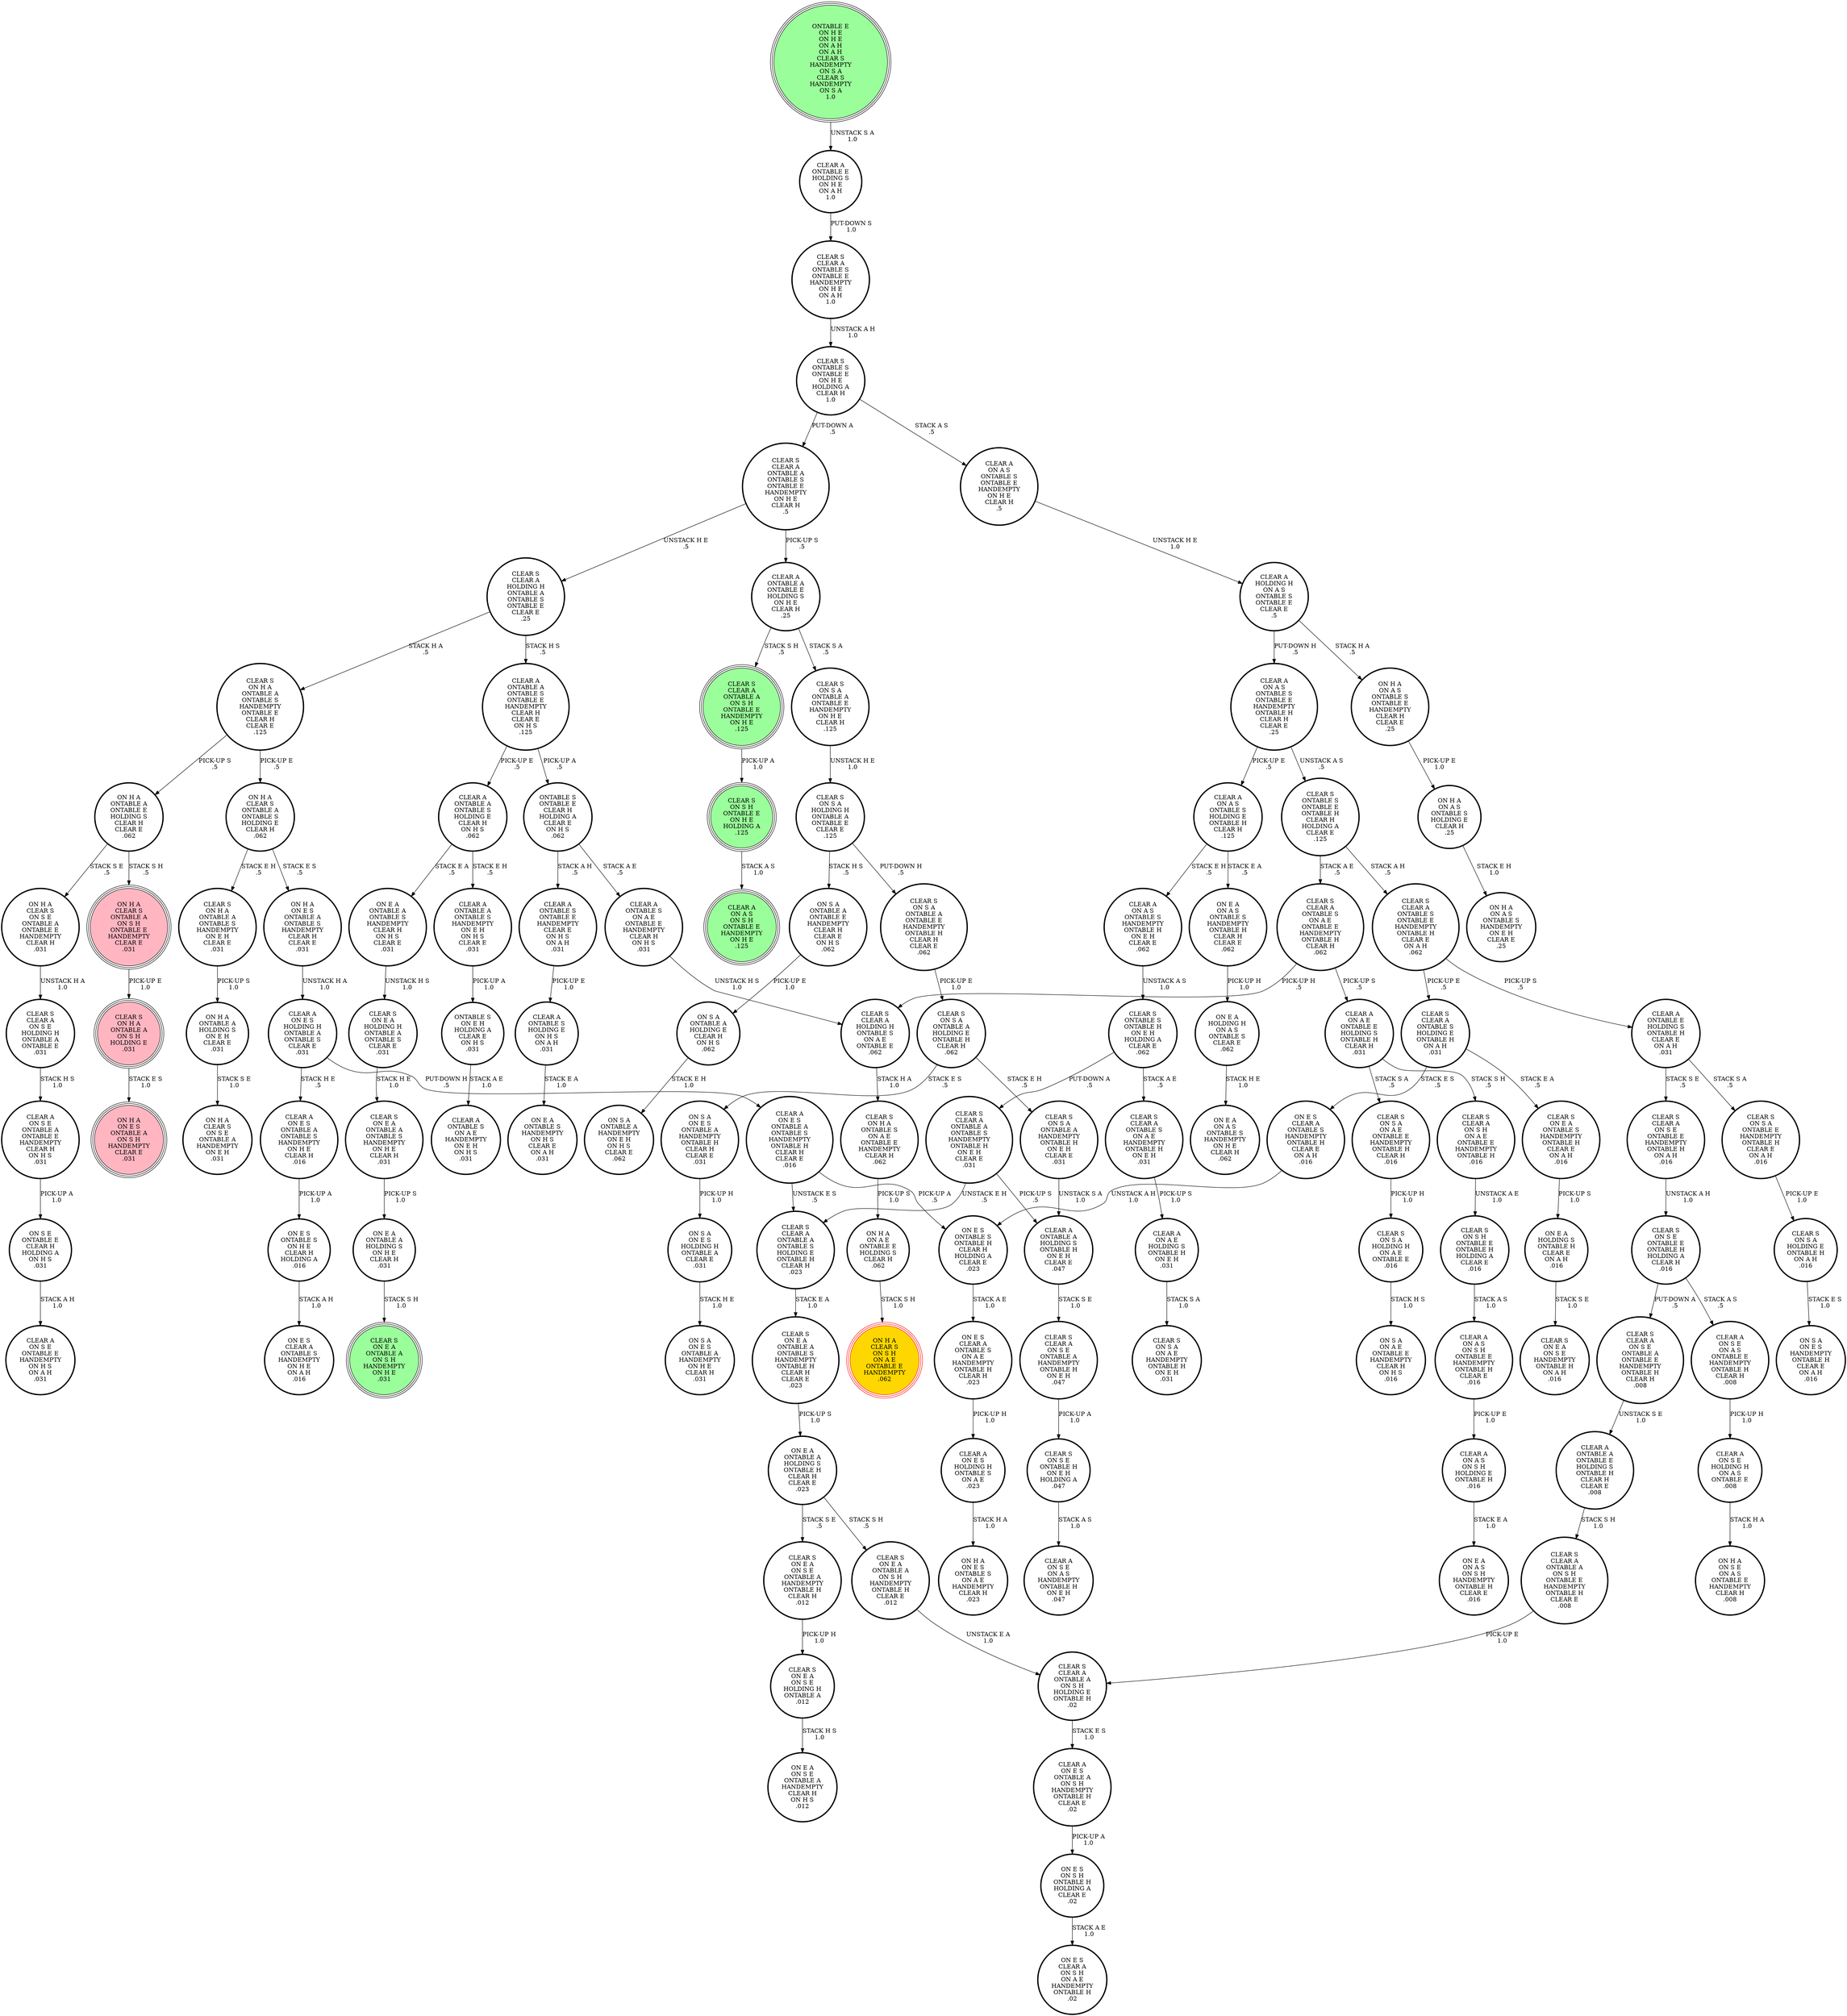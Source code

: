 digraph {
"CLEAR S\nCLEAR A\nHOLDING H\nONTABLE S\nON A E\nONTABLE E\n.062\n" -> "CLEAR S\nON H A\nONTABLE S\nON A E\nONTABLE E\nHANDEMPTY\nCLEAR H\n.062\n"[label="STACK H A\n1.0\n"];
"CLEAR A\nONTABLE A\nONTABLE E\nHOLDING S\nON H E\nCLEAR H\n.25\n" -> "CLEAR S\nON S A\nONTABLE A\nONTABLE E\nHANDEMPTY\nON H E\nCLEAR H\n.125\n"[label="STACK S A\n.5\n"];
"CLEAR A\nONTABLE A\nONTABLE E\nHOLDING S\nON H E\nCLEAR H\n.25\n" -> "CLEAR S\nCLEAR A\nONTABLE A\nON S H\nONTABLE E\nHANDEMPTY\nON H E\n.125\n"[label="STACK S H\n.5\n"];
"CLEAR A\nON A S\nON S H\nHOLDING E\nONTABLE H\n.016\n" -> "ON E A\nON A S\nON S H\nHANDEMPTY\nONTABLE H\nCLEAR E\n.016\n"[label="STACK E A\n1.0\n"];
"CLEAR S\nON H A\nONTABLE A\nONTABLE S\nHANDEMPTY\nONTABLE E\nCLEAR H\nCLEAR E\n.125\n" -> "ON H A\nONTABLE A\nONTABLE E\nHOLDING S\nCLEAR H\nCLEAR E\n.062\n"[label="PICK-UP S\n.5\n"];
"CLEAR S\nON H A\nONTABLE A\nONTABLE S\nHANDEMPTY\nONTABLE E\nCLEAR H\nCLEAR E\n.125\n" -> "ON H A\nCLEAR S\nONTABLE A\nONTABLE S\nHOLDING E\nCLEAR H\n.062\n"[label="PICK-UP E\n.5\n"];
"ON H A\nON A E\nONTABLE E\nHOLDING S\nCLEAR H\n.062\n" -> "ON H A\nCLEAR S\nON S H\nON A E\nONTABLE E\nHANDEMPTY\n.062\n"[label="STACK S H\n1.0\n"];
"CLEAR S\nCLEAR A\nON S H\nON A E\nONTABLE E\nHANDEMPTY\nONTABLE H\n.016\n" -> "CLEAR S\nON S H\nONTABLE E\nONTABLE H\nHOLDING A\nCLEAR E\n.016\n"[label="UNSTACK A E\n1.0\n"];
"CLEAR S\nON E A\nONTABLE A\nONTABLE S\nHANDEMPTY\nON H E\nCLEAR H\n.031\n" -> "ON E A\nONTABLE A\nHOLDING S\nON H E\nCLEAR H\n.031\n"[label="PICK-UP S\n1.0\n"];
"ON E A\nHOLDING H\nON A S\nONTABLE S\nCLEAR E\n.062\n" -> "ON E A\nON A S\nONTABLE S\nHANDEMPTY\nON H E\nCLEAR H\n.062\n"[label="STACK H E\n1.0\n"];
"ON E A\nON A S\nONTABLE S\nHANDEMPTY\nONTABLE H\nCLEAR H\nCLEAR E\n.062\n" -> "ON E A\nHOLDING H\nON A S\nONTABLE S\nCLEAR E\n.062\n"[label="PICK-UP H\n1.0\n"];
"CLEAR S\nON S A\nONTABLE A\nONTABLE E\nHANDEMPTY\nON H E\nCLEAR H\n.125\n" -> "CLEAR S\nON S A\nHOLDING H\nONTABLE A\nONTABLE E\nCLEAR E\n.125\n"[label="UNSTACK H E\n1.0\n"];
"CLEAR S\nCLEAR A\nONTABLE A\nON S H\nONTABLE E\nHANDEMPTY\nON H E\n.125\n" -> "CLEAR S\nON S H\nONTABLE E\nON H E\nHOLDING A\n.125\n"[label="PICK-UP A\n1.0\n"];
"CLEAR S\nCLEAR A\nONTABLE A\nON S H\nHOLDING E\nONTABLE H\n.02\n" -> "CLEAR A\nON E S\nONTABLE A\nON S H\nHANDEMPTY\nONTABLE H\nCLEAR E\n.02\n"[label="STACK E S\n1.0\n"];
"CLEAR S\nON E A\nON S E\nONTABLE A\nHANDEMPTY\nONTABLE H\nCLEAR H\n.012\n" -> "CLEAR S\nON E A\nON S E\nHOLDING H\nONTABLE A\n.012\n"[label="PICK-UP H\n1.0\n"];
"ON S A\nON E S\nONTABLE A\nHANDEMPTY\nONTABLE H\nCLEAR H\nCLEAR E\n.031\n" -> "ON S A\nON E S\nHOLDING H\nONTABLE A\nCLEAR E\n.031\n"[label="PICK-UP H\n1.0\n"];
"CLEAR S\nON E A\nON S E\nHOLDING H\nONTABLE A\n.012\n" -> "ON E A\nON S E\nONTABLE A\nHANDEMPTY\nCLEAR H\nON H S\n.012\n"[label="STACK H S\n1.0\n"];
"CLEAR S\nON S A\nHOLDING E\nONTABLE H\nON A H\n.016\n" -> "ON S A\nON E S\nHANDEMPTY\nONTABLE H\nCLEAR E\nON A H\n.016\n"[label="STACK E S\n1.0\n"];
"CLEAR A\nHOLDING H\nON A S\nONTABLE S\nONTABLE E\nCLEAR E\n.5\n" -> "ON H A\nON A S\nONTABLE S\nONTABLE E\nHANDEMPTY\nCLEAR H\nCLEAR E\n.25\n"[label="STACK H A\n.5\n"];
"CLEAR A\nHOLDING H\nON A S\nONTABLE S\nONTABLE E\nCLEAR E\n.5\n" -> "CLEAR A\nON A S\nONTABLE S\nONTABLE E\nHANDEMPTY\nONTABLE H\nCLEAR H\nCLEAR E\n.25\n"[label="PUT-DOWN H\n.5\n"];
"CLEAR S\nON S E\nONTABLE E\nONTABLE H\nHOLDING A\nCLEAR H\n.016\n" -> "CLEAR A\nON S E\nON A S\nONTABLE E\nHANDEMPTY\nONTABLE H\nCLEAR H\n.008\n"[label="STACK A S\n.5\n"];
"CLEAR S\nON S E\nONTABLE E\nONTABLE H\nHOLDING A\nCLEAR H\n.016\n" -> "CLEAR S\nCLEAR A\nON S E\nONTABLE A\nONTABLE E\nHANDEMPTY\nONTABLE H\nCLEAR H\n.008\n"[label="PUT-DOWN A\n.5\n"];
"ON H A\nCLEAR S\nONTABLE A\nONTABLE S\nHOLDING E\nCLEAR H\n.062\n" -> "CLEAR S\nON H A\nONTABLE A\nONTABLE S\nHANDEMPTY\nON E H\nCLEAR E\n.031\n"[label="STACK E H\n.5\n"];
"ON H A\nCLEAR S\nONTABLE A\nONTABLE S\nHOLDING E\nCLEAR H\n.062\n" -> "ON H A\nON E S\nONTABLE A\nONTABLE S\nHANDEMPTY\nCLEAR H\nCLEAR E\n.031\n"[label="STACK E S\n.5\n"];
"ON H A\nON A S\nONTABLE S\nHOLDING E\nCLEAR H\n.25\n" -> "ON H A\nON A S\nONTABLE S\nHANDEMPTY\nON E H\nCLEAR E\n.25\n"[label="STACK E H\n1.0\n"];
"ONTABLE S\nONTABLE E\nCLEAR H\nHOLDING A\nCLEAR E\nON H S\n.062\n" -> "CLEAR A\nONTABLE S\nON A E\nONTABLE E\nHANDEMPTY\nCLEAR H\nON H S\n.031\n"[label="STACK A E\n.5\n"];
"ONTABLE S\nONTABLE E\nCLEAR H\nHOLDING A\nCLEAR E\nON H S\n.062\n" -> "CLEAR A\nONTABLE S\nONTABLE E\nHANDEMPTY\nCLEAR E\nON H S\nON A H\n.031\n"[label="STACK A H\n.5\n"];
"ON S A\nON E S\nHOLDING H\nONTABLE A\nCLEAR E\n.031\n" -> "ON S A\nON E S\nONTABLE A\nHANDEMPTY\nON H E\nCLEAR H\n.031\n"[label="STACK H E\n1.0\n"];
"CLEAR A\nONTABLE A\nHOLDING S\nONTABLE H\nON E H\nCLEAR E\n.047\n" -> "CLEAR S\nCLEAR A\nON S E\nONTABLE A\nHANDEMPTY\nONTABLE H\nON E H\n.047\n"[label="STACK S E\n1.0\n"];
"CLEAR A\nONTABLE A\nONTABLE S\nHOLDING E\nCLEAR H\nON H S\n.062\n" -> "CLEAR A\nONTABLE A\nONTABLE S\nHANDEMPTY\nON E H\nON H S\nCLEAR E\n.031\n"[label="STACK E H\n.5\n"];
"CLEAR A\nONTABLE A\nONTABLE S\nHOLDING E\nCLEAR H\nON H S\n.062\n" -> "ON E A\nONTABLE A\nONTABLE S\nHANDEMPTY\nCLEAR H\nON H S\nCLEAR E\n.031\n"[label="STACK E A\n.5\n"];
"ON S A\nONTABLE A\nONTABLE E\nHANDEMPTY\nCLEAR H\nCLEAR E\nON H S\n.062\n" -> "ON S A\nONTABLE A\nHOLDING E\nCLEAR H\nON H S\n.062\n"[label="PICK-UP E\n1.0\n"];
"CLEAR A\nONTABLE A\nONTABLE E\nHOLDING S\nONTABLE H\nCLEAR H\nCLEAR E\n.008\n" -> "CLEAR S\nCLEAR A\nONTABLE A\nON S H\nONTABLE E\nHANDEMPTY\nONTABLE H\nCLEAR E\n.008\n"[label="STACK S H\n1.0\n"];
"ON S E\nONTABLE E\nCLEAR H\nHOLDING A\nON H S\n.031\n" -> "CLEAR A\nON S E\nONTABLE E\nHANDEMPTY\nON H S\nON A H\n.031\n"[label="STACK A H\n1.0\n"];
"CLEAR S\nCLEAR A\nON S E\nONTABLE A\nHANDEMPTY\nONTABLE H\nON E H\n.047\n" -> "CLEAR S\nON S E\nONTABLE H\nON E H\nHOLDING A\n.047\n"[label="PICK-UP A\n1.0\n"];
"ON E A\nHOLDING S\nONTABLE H\nCLEAR E\nON A H\n.016\n" -> "CLEAR S\nON E A\nON S E\nHANDEMPTY\nONTABLE H\nON A H\n.016\n"[label="STACK S E\n1.0\n"];
"CLEAR A\nON A E\nONTABLE E\nHOLDING S\nONTABLE H\nCLEAR H\n.031\n" -> "CLEAR S\nCLEAR A\nON S H\nON A E\nONTABLE E\nHANDEMPTY\nONTABLE H\n.016\n"[label="STACK S H\n.5\n"];
"CLEAR A\nON A E\nONTABLE E\nHOLDING S\nONTABLE H\nCLEAR H\n.031\n" -> "CLEAR S\nON S A\nON A E\nONTABLE E\nHANDEMPTY\nONTABLE H\nCLEAR H\n.016\n"[label="STACK S A\n.5\n"];
"CLEAR A\nON E S\nHOLDING H\nONTABLE A\nONTABLE S\nCLEAR E\n.031\n" -> "CLEAR A\nON E S\nONTABLE A\nONTABLE S\nHANDEMPTY\nONTABLE H\nCLEAR H\nCLEAR E\n.016\n"[label="PUT-DOWN H\n.5\n"];
"CLEAR A\nON E S\nHOLDING H\nONTABLE A\nONTABLE S\nCLEAR E\n.031\n" -> "CLEAR A\nON E S\nONTABLE A\nONTABLE S\nHANDEMPTY\nON H E\nCLEAR H\n.016\n"[label="STACK H E\n.5\n"];
"CLEAR S\nCLEAR A\nONTABLE S\nONTABLE E\nHANDEMPTY\nONTABLE H\nCLEAR E\nON A H\n.062\n" -> "CLEAR A\nONTABLE E\nHOLDING S\nONTABLE H\nCLEAR E\nON A H\n.031\n"[label="PICK-UP S\n.5\n"];
"CLEAR S\nCLEAR A\nONTABLE S\nONTABLE E\nHANDEMPTY\nONTABLE H\nCLEAR E\nON A H\n.062\n" -> "CLEAR S\nCLEAR A\nONTABLE S\nHOLDING E\nONTABLE H\nON A H\n.031\n"[label="PICK-UP E\n.5\n"];
"CLEAR A\nON A S\nONTABLE S\nHANDEMPTY\nONTABLE H\nON E H\nCLEAR E\n.062\n" -> "CLEAR S\nONTABLE S\nONTABLE H\nON E H\nHOLDING A\nCLEAR E\n.062\n"[label="UNSTACK A S\n1.0\n"];
"CLEAR A\nON A S\nONTABLE S\nHOLDING E\nONTABLE H\nCLEAR H\n.125\n" -> "ON E A\nON A S\nONTABLE S\nHANDEMPTY\nONTABLE H\nCLEAR H\nCLEAR E\n.062\n"[label="STACK E A\n.5\n"];
"CLEAR A\nON A S\nONTABLE S\nHOLDING E\nONTABLE H\nCLEAR H\n.125\n" -> "CLEAR A\nON A S\nONTABLE S\nHANDEMPTY\nONTABLE H\nON E H\nCLEAR E\n.062\n"[label="STACK E H\n.5\n"];
"CLEAR S\nON S A\nON A E\nONTABLE E\nHANDEMPTY\nONTABLE H\nCLEAR H\n.016\n" -> "CLEAR S\nON S A\nHOLDING H\nON A E\nONTABLE E\n.016\n"[label="PICK-UP H\n1.0\n"];
"ONTABLE E\nON H E\nON H E\nON A H\nON A H\nCLEAR S\nHANDEMPTY\nON S A\nCLEAR S\nHANDEMPTY\nON S A\n1.0\n" -> "CLEAR A\nONTABLE E\nHOLDING S\nON H E\nON A H\n1.0\n"[label="UNSTACK S A\n1.0\n"];
"CLEAR A\nONTABLE A\nONTABLE S\nONTABLE E\nHANDEMPTY\nCLEAR H\nCLEAR E\nON H S\n.125\n" -> "ONTABLE S\nONTABLE E\nCLEAR H\nHOLDING A\nCLEAR E\nON H S\n.062\n"[label="PICK-UP A\n.5\n"];
"CLEAR A\nONTABLE A\nONTABLE S\nONTABLE E\nHANDEMPTY\nCLEAR H\nCLEAR E\nON H S\n.125\n" -> "CLEAR A\nONTABLE A\nONTABLE S\nHOLDING E\nCLEAR H\nON H S\n.062\n"[label="PICK-UP E\n.5\n"];
"ON E A\nONTABLE A\nHOLDING S\nON H E\nCLEAR H\n.031\n" -> "CLEAR S\nON E A\nONTABLE A\nON S H\nHANDEMPTY\nON H E\n.031\n"[label="STACK S H\n1.0\n"];
"CLEAR S\nON E A\nHOLDING H\nONTABLE A\nONTABLE S\nCLEAR E\n.031\n" -> "CLEAR S\nON E A\nONTABLE A\nONTABLE S\nHANDEMPTY\nON H E\nCLEAR H\n.031\n"[label="STACK H E\n1.0\n"];
"ON E S\nCLEAR A\nONTABLE S\nON A E\nHANDEMPTY\nONTABLE H\nCLEAR H\n.023\n" -> "CLEAR A\nON E S\nHOLDING H\nONTABLE S\nON A E\n.023\n"[label="PICK-UP H\n1.0\n"];
"CLEAR S\nONTABLE S\nONTABLE H\nON E H\nHOLDING A\nCLEAR E\n.062\n" -> "CLEAR S\nCLEAR A\nONTABLE S\nON A E\nHANDEMPTY\nONTABLE H\nON E H\n.031\n"[label="STACK A E\n.5\n"];
"CLEAR S\nONTABLE S\nONTABLE H\nON E H\nHOLDING A\nCLEAR E\n.062\n" -> "CLEAR S\nCLEAR A\nONTABLE A\nONTABLE S\nHANDEMPTY\nONTABLE H\nON E H\nCLEAR E\n.031\n"[label="PUT-DOWN A\n.5\n"];
"CLEAR S\nON S E\nONTABLE H\nON E H\nHOLDING A\n.047\n" -> "CLEAR A\nON S E\nON A S\nHANDEMPTY\nONTABLE H\nON E H\n.047\n"[label="STACK A S\n1.0\n"];
"ON E S\nON S H\nONTABLE H\nHOLDING A\nCLEAR E\n.02\n" -> "ON E S\nCLEAR A\nON S H\nON A E\nHANDEMPTY\nONTABLE H\n.02\n"[label="STACK A E\n1.0\n"];
"CLEAR S\nON E A\nONTABLE A\nON S H\nHANDEMPTY\nONTABLE H\nCLEAR E\n.012\n" -> "CLEAR S\nCLEAR A\nONTABLE A\nON S H\nHOLDING E\nONTABLE H\n.02\n"[label="UNSTACK E A\n1.0\n"];
"CLEAR S\nCLEAR A\nONTABLE A\nONTABLE S\nHANDEMPTY\nONTABLE H\nON E H\nCLEAR E\n.031\n" -> "CLEAR S\nCLEAR A\nONTABLE A\nONTABLE S\nHOLDING E\nONTABLE H\nCLEAR H\n.023\n"[label="UNSTACK E H\n.5\n"];
"CLEAR S\nCLEAR A\nONTABLE A\nONTABLE S\nHANDEMPTY\nONTABLE H\nON E H\nCLEAR E\n.031\n" -> "CLEAR A\nONTABLE A\nHOLDING S\nONTABLE H\nON E H\nCLEAR E\n.047\n"[label="PICK-UP S\n.5\n"];
"CLEAR S\nON S H\nONTABLE E\nON H E\nHOLDING A\n.125\n" -> "CLEAR A\nON A S\nON S H\nONTABLE E\nHANDEMPTY\nON H E\n.125\n"[label="STACK A S\n1.0\n"];
"CLEAR A\nON E S\nONTABLE A\nONTABLE S\nHANDEMPTY\nONTABLE H\nCLEAR H\nCLEAR E\n.016\n" -> "CLEAR S\nCLEAR A\nONTABLE A\nONTABLE S\nHOLDING E\nONTABLE H\nCLEAR H\n.023\n"[label="UNSTACK E S\n.5\n"];
"CLEAR A\nON E S\nONTABLE A\nONTABLE S\nHANDEMPTY\nONTABLE H\nCLEAR H\nCLEAR E\n.016\n" -> "ON E S\nONTABLE S\nONTABLE H\nCLEAR H\nHOLDING A\nCLEAR E\n.023\n"[label="PICK-UP A\n.5\n"];
"CLEAR S\nCLEAR A\nON S E\nONTABLE E\nHANDEMPTY\nONTABLE H\nON A H\n.016\n" -> "CLEAR S\nON S E\nONTABLE E\nONTABLE H\nHOLDING A\nCLEAR H\n.016\n"[label="UNSTACK A H\n1.0\n"];
"CLEAR S\nON S A\nHOLDING H\nONTABLE A\nONTABLE E\nCLEAR E\n.125\n" -> "ON S A\nONTABLE A\nONTABLE E\nHANDEMPTY\nCLEAR H\nCLEAR E\nON H S\n.062\n"[label="STACK H S\n.5\n"];
"CLEAR S\nON S A\nHOLDING H\nONTABLE A\nONTABLE E\nCLEAR E\n.125\n" -> "CLEAR S\nON S A\nONTABLE A\nONTABLE E\nHANDEMPTY\nONTABLE H\nCLEAR H\nCLEAR E\n.062\n"[label="PUT-DOWN H\n.5\n"];
"CLEAR A\nONTABLE S\nONTABLE E\nHANDEMPTY\nCLEAR E\nON H S\nON A H\n.031\n" -> "CLEAR A\nONTABLE S\nHOLDING E\nON H S\nON A H\n.031\n"[label="PICK-UP E\n1.0\n"];
"CLEAR A\nON A E\nHOLDING S\nONTABLE H\nON E H\n.031\n" -> "CLEAR S\nON S A\nON A E\nHANDEMPTY\nONTABLE H\nON E H\n.031\n"[label="STACK S A\n1.0\n"];
"ON H A\nCLEAR S\nON S E\nONTABLE A\nONTABLE E\nHANDEMPTY\nCLEAR H\n.031\n" -> "CLEAR S\nCLEAR A\nON S E\nHOLDING H\nONTABLE A\nONTABLE E\n.031\n"[label="UNSTACK H A\n1.0\n"];
"CLEAR S\nCLEAR A\nONTABLE S\nHOLDING E\nONTABLE H\nON A H\n.031\n" -> "ON E S\nCLEAR A\nONTABLE S\nHANDEMPTY\nONTABLE H\nCLEAR E\nON A H\n.016\n"[label="STACK E S\n.5\n"];
"CLEAR S\nCLEAR A\nONTABLE S\nHOLDING E\nONTABLE H\nON A H\n.031\n" -> "CLEAR S\nON E A\nONTABLE S\nHANDEMPTY\nONTABLE H\nCLEAR E\nON A H\n.016\n"[label="STACK E A\n.5\n"];
"CLEAR S\nON S A\nONTABLE A\nONTABLE E\nHANDEMPTY\nONTABLE H\nCLEAR H\nCLEAR E\n.062\n" -> "CLEAR S\nON S A\nONTABLE A\nHOLDING E\nONTABLE H\nCLEAR H\n.062\n"[label="PICK-UP E\n1.0\n"];
"CLEAR S\nCLEAR A\nONTABLE S\nONTABLE E\nHANDEMPTY\nON H E\nON A H\n1.0\n" -> "CLEAR S\nONTABLE S\nONTABLE E\nON H E\nHOLDING A\nCLEAR H\n1.0\n"[label="UNSTACK A H\n1.0\n"];
"CLEAR A\nON S E\nONTABLE A\nONTABLE E\nHANDEMPTY\nCLEAR H\nON H S\n.031\n" -> "ON S E\nONTABLE E\nCLEAR H\nHOLDING A\nON H S\n.031\n"[label="PICK-UP A\n1.0\n"];
"CLEAR S\nON S H\nONTABLE E\nONTABLE H\nHOLDING A\nCLEAR E\n.016\n" -> "CLEAR A\nON A S\nON S H\nONTABLE E\nHANDEMPTY\nONTABLE H\nCLEAR E\n.016\n"[label="STACK A S\n1.0\n"];
"CLEAR S\nCLEAR A\nON S E\nONTABLE A\nONTABLE E\nHANDEMPTY\nONTABLE H\nCLEAR H\n.008\n" -> "CLEAR A\nONTABLE A\nONTABLE E\nHOLDING S\nONTABLE H\nCLEAR H\nCLEAR E\n.008\n"[label="UNSTACK S E\n1.0\n"];
"CLEAR A\nON A S\nONTABLE S\nONTABLE E\nHANDEMPTY\nONTABLE H\nCLEAR H\nCLEAR E\n.25\n" -> "CLEAR S\nONTABLE S\nONTABLE E\nONTABLE H\nCLEAR H\nHOLDING A\nCLEAR E\n.125\n"[label="UNSTACK A S\n.5\n"];
"CLEAR A\nON A S\nONTABLE S\nONTABLE E\nHANDEMPTY\nONTABLE H\nCLEAR H\nCLEAR E\n.25\n" -> "CLEAR A\nON A S\nONTABLE S\nHOLDING E\nONTABLE H\nCLEAR H\n.125\n"[label="PICK-UP E\n.5\n"];
"CLEAR A\nON E S\nONTABLE A\nON S H\nHANDEMPTY\nONTABLE H\nCLEAR E\n.02\n" -> "ON E S\nON S H\nONTABLE H\nHOLDING A\nCLEAR E\n.02\n"[label="PICK-UP A\n1.0\n"];
"CLEAR S\nCLEAR A\nONTABLE S\nON A E\nONTABLE E\nHANDEMPTY\nONTABLE H\nCLEAR H\n.062\n" -> "CLEAR S\nCLEAR A\nHOLDING H\nONTABLE S\nON A E\nONTABLE E\n.062\n"[label="PICK-UP H\n.5\n"];
"CLEAR S\nCLEAR A\nONTABLE S\nON A E\nONTABLE E\nHANDEMPTY\nONTABLE H\nCLEAR H\n.062\n" -> "CLEAR A\nON A E\nONTABLE E\nHOLDING S\nONTABLE H\nCLEAR H\n.031\n"[label="PICK-UP S\n.5\n"];
"CLEAR A\nON S E\nHOLDING H\nON A S\nONTABLE E\n.008\n" -> "ON H A\nON S E\nON A S\nONTABLE E\nHANDEMPTY\nCLEAR H\n.008\n"[label="STACK H A\n1.0\n"];
"ON H A\nON A S\nONTABLE S\nONTABLE E\nHANDEMPTY\nCLEAR H\nCLEAR E\n.25\n" -> "ON H A\nON A S\nONTABLE S\nHOLDING E\nCLEAR H\n.25\n"[label="PICK-UP E\n1.0\n"];
"CLEAR S\nON S A\nONTABLE A\nHANDEMPTY\nONTABLE H\nON E H\nCLEAR E\n.031\n" -> "CLEAR A\nONTABLE A\nHOLDING S\nONTABLE H\nON E H\nCLEAR E\n.047\n"[label="UNSTACK S A\n1.0\n"];
"CLEAR S\nON H A\nONTABLE A\nON S H\nHOLDING E\n.031\n" -> "ON H A\nON E S\nONTABLE A\nON S H\nHANDEMPTY\nCLEAR E\n.031\n"[label="STACK E S\n1.0\n"];
"ONTABLE S\nON E H\nHOLDING A\nCLEAR E\nON H S\n.031\n" -> "CLEAR A\nONTABLE S\nON A E\nHANDEMPTY\nON E H\nON H S\n.031\n"[label="STACK A E\n1.0\n"];
"CLEAR A\nONTABLE S\nON A E\nONTABLE E\nHANDEMPTY\nCLEAR H\nON H S\n.031\n" -> "CLEAR S\nCLEAR A\nHOLDING H\nONTABLE S\nON A E\nONTABLE E\n.062\n"[label="UNSTACK H S\n1.0\n"];
"CLEAR S\nONTABLE S\nONTABLE E\nONTABLE H\nCLEAR H\nHOLDING A\nCLEAR E\n.125\n" -> "CLEAR S\nCLEAR A\nONTABLE S\nON A E\nONTABLE E\nHANDEMPTY\nONTABLE H\nCLEAR H\n.062\n"[label="STACK A E\n.5\n"];
"CLEAR S\nONTABLE S\nONTABLE E\nONTABLE H\nCLEAR H\nHOLDING A\nCLEAR E\n.125\n" -> "CLEAR S\nCLEAR A\nONTABLE S\nONTABLE E\nHANDEMPTY\nONTABLE H\nCLEAR E\nON A H\n.062\n"[label="STACK A H\n.5\n"];
"CLEAR S\nCLEAR A\nONTABLE A\nONTABLE S\nONTABLE E\nHANDEMPTY\nON H E\nCLEAR H\n.5\n" -> "CLEAR A\nONTABLE A\nONTABLE E\nHOLDING S\nON H E\nCLEAR H\n.25\n"[label="PICK-UP S\n.5\n"];
"CLEAR S\nCLEAR A\nONTABLE A\nONTABLE S\nONTABLE E\nHANDEMPTY\nON H E\nCLEAR H\n.5\n" -> "CLEAR S\nCLEAR A\nHOLDING H\nONTABLE A\nONTABLE S\nONTABLE E\nCLEAR E\n.25\n"[label="UNSTACK H E\n.5\n"];
"CLEAR A\nON E S\nHOLDING H\nONTABLE S\nON A E\n.023\n" -> "ON H A\nON E S\nONTABLE S\nON A E\nHANDEMPTY\nCLEAR H\n.023\n"[label="STACK H A\n1.0\n"];
"CLEAR A\nON E S\nONTABLE A\nONTABLE S\nHANDEMPTY\nON H E\nCLEAR H\n.016\n" -> "ON E S\nONTABLE S\nON H E\nCLEAR H\nHOLDING A\n.016\n"[label="PICK-UP A\n1.0\n"];
"CLEAR A\nONTABLE E\nHOLDING S\nONTABLE H\nCLEAR E\nON A H\n.031\n" -> "CLEAR S\nCLEAR A\nON S E\nONTABLE E\nHANDEMPTY\nONTABLE H\nON A H\n.016\n"[label="STACK S E\n.5\n"];
"CLEAR A\nONTABLE E\nHOLDING S\nONTABLE H\nCLEAR E\nON A H\n.031\n" -> "CLEAR S\nON S A\nONTABLE E\nHANDEMPTY\nONTABLE H\nCLEAR E\nON A H\n.016\n"[label="STACK S A\n.5\n"];
"CLEAR S\nCLEAR A\nHOLDING H\nONTABLE A\nONTABLE S\nONTABLE E\nCLEAR E\n.25\n" -> "CLEAR A\nONTABLE A\nONTABLE S\nONTABLE E\nHANDEMPTY\nCLEAR H\nCLEAR E\nON H S\n.125\n"[label="STACK H S\n.5\n"];
"CLEAR S\nCLEAR A\nHOLDING H\nONTABLE A\nONTABLE S\nONTABLE E\nCLEAR E\n.25\n" -> "CLEAR S\nON H A\nONTABLE A\nONTABLE S\nHANDEMPTY\nONTABLE E\nCLEAR H\nCLEAR E\n.125\n"[label="STACK H A\n.5\n"];
"CLEAR S\nON S A\nHOLDING H\nON A E\nONTABLE E\n.016\n" -> "ON S A\nON A E\nONTABLE E\nHANDEMPTY\nCLEAR H\nON H S\n.016\n"[label="STACK H S\n1.0\n"];
"CLEAR S\nCLEAR A\nON S E\nHOLDING H\nONTABLE A\nONTABLE E\n.031\n" -> "CLEAR A\nON S E\nONTABLE A\nONTABLE E\nHANDEMPTY\nCLEAR H\nON H S\n.031\n"[label="STACK H S\n1.0\n"];
"ON H A\nONTABLE A\nONTABLE E\nHOLDING S\nCLEAR H\nCLEAR E\n.062\n" -> "ON H A\nCLEAR S\nON S E\nONTABLE A\nONTABLE E\nHANDEMPTY\nCLEAR H\n.031\n"[label="STACK S E\n.5\n"];
"ON H A\nONTABLE A\nONTABLE E\nHOLDING S\nCLEAR H\nCLEAR E\n.062\n" -> "ON H A\nCLEAR S\nONTABLE A\nON S H\nONTABLE E\nHANDEMPTY\nCLEAR E\n.031\n"[label="STACK S H\n.5\n"];
"CLEAR S\nCLEAR A\nONTABLE S\nON A E\nHANDEMPTY\nONTABLE H\nON E H\n.031\n" -> "CLEAR A\nON A E\nHOLDING S\nONTABLE H\nON E H\n.031\n"[label="PICK-UP S\n1.0\n"];
"ON E S\nONTABLE S\nONTABLE H\nCLEAR H\nHOLDING A\nCLEAR E\n.023\n" -> "ON E S\nCLEAR A\nONTABLE S\nON A E\nHANDEMPTY\nONTABLE H\nCLEAR H\n.023\n"[label="STACK A E\n1.0\n"];
"ON E S\nCLEAR A\nONTABLE S\nHANDEMPTY\nONTABLE H\nCLEAR E\nON A H\n.016\n" -> "ON E S\nONTABLE S\nONTABLE H\nCLEAR H\nHOLDING A\nCLEAR E\n.023\n"[label="UNSTACK A H\n1.0\n"];
"CLEAR A\nON A S\nONTABLE S\nONTABLE E\nHANDEMPTY\nON H E\nCLEAR H\n.5\n" -> "CLEAR A\nHOLDING H\nON A S\nONTABLE S\nONTABLE E\nCLEAR E\n.5\n"[label="UNSTACK H E\n1.0\n"];
"ON E S\nONTABLE S\nON H E\nCLEAR H\nHOLDING A\n.016\n" -> "ON E S\nCLEAR A\nONTABLE S\nHANDEMPTY\nON H E\nON A H\n.016\n"[label="STACK A H\n1.0\n"];
"CLEAR A\nONTABLE E\nHOLDING S\nON H E\nON A H\n1.0\n" -> "CLEAR S\nCLEAR A\nONTABLE S\nONTABLE E\nHANDEMPTY\nON H E\nON A H\n1.0\n"[label="PUT-DOWN S\n1.0\n"];
"CLEAR A\nON A S\nON S H\nONTABLE E\nHANDEMPTY\nONTABLE H\nCLEAR E\n.016\n" -> "CLEAR A\nON A S\nON S H\nHOLDING E\nONTABLE H\n.016\n"[label="PICK-UP E\n1.0\n"];
"ON H A\nON E S\nONTABLE A\nONTABLE S\nHANDEMPTY\nCLEAR H\nCLEAR E\n.031\n" -> "CLEAR A\nON E S\nHOLDING H\nONTABLE A\nONTABLE S\nCLEAR E\n.031\n"[label="UNSTACK H A\n1.0\n"];
"CLEAR S\nON E A\nONTABLE S\nHANDEMPTY\nONTABLE H\nCLEAR E\nON A H\n.016\n" -> "ON E A\nHOLDING S\nONTABLE H\nCLEAR E\nON A H\n.016\n"[label="PICK-UP S\n1.0\n"];
"CLEAR S\nON S A\nONTABLE E\nHANDEMPTY\nONTABLE H\nCLEAR E\nON A H\n.016\n" -> "CLEAR S\nON S A\nHOLDING E\nONTABLE H\nON A H\n.016\n"[label="PICK-UP E\n1.0\n"];
"ON E A\nONTABLE A\nHOLDING S\nONTABLE H\nCLEAR H\nCLEAR E\n.023\n" -> "CLEAR S\nON E A\nON S E\nONTABLE A\nHANDEMPTY\nONTABLE H\nCLEAR H\n.012\n"[label="STACK S E\n.5\n"];
"ON E A\nONTABLE A\nHOLDING S\nONTABLE H\nCLEAR H\nCLEAR E\n.023\n" -> "CLEAR S\nON E A\nONTABLE A\nON S H\nHANDEMPTY\nONTABLE H\nCLEAR E\n.012\n"[label="STACK S H\n.5\n"];
"ON H A\nONTABLE A\nHOLDING S\nON E H\nCLEAR E\n.031\n" -> "ON H A\nCLEAR S\nON S E\nONTABLE A\nHANDEMPTY\nON E H\n.031\n"[label="STACK S E\n1.0\n"];
"CLEAR S\nON E A\nONTABLE A\nONTABLE S\nHANDEMPTY\nONTABLE H\nCLEAR H\nCLEAR E\n.023\n" -> "ON E A\nONTABLE A\nHOLDING S\nONTABLE H\nCLEAR H\nCLEAR E\n.023\n"[label="PICK-UP S\n1.0\n"];
"CLEAR A\nONTABLE A\nONTABLE S\nHANDEMPTY\nON E H\nON H S\nCLEAR E\n.031\n" -> "ONTABLE S\nON E H\nHOLDING A\nCLEAR E\nON H S\n.031\n"[label="PICK-UP A\n1.0\n"];
"CLEAR S\nON S A\nONTABLE A\nHOLDING E\nONTABLE H\nCLEAR H\n.062\n" -> "CLEAR S\nON S A\nONTABLE A\nHANDEMPTY\nONTABLE H\nON E H\nCLEAR E\n.031\n"[label="STACK E H\n.5\n"];
"CLEAR S\nON S A\nONTABLE A\nHOLDING E\nONTABLE H\nCLEAR H\n.062\n" -> "ON S A\nON E S\nONTABLE A\nHANDEMPTY\nONTABLE H\nCLEAR H\nCLEAR E\n.031\n"[label="STACK E S\n.5\n"];
"CLEAR A\nON S E\nON A S\nONTABLE E\nHANDEMPTY\nONTABLE H\nCLEAR H\n.008\n" -> "CLEAR A\nON S E\nHOLDING H\nON A S\nONTABLE E\n.008\n"[label="PICK-UP H\n1.0\n"];
"CLEAR S\nCLEAR A\nONTABLE A\nONTABLE S\nHOLDING E\nONTABLE H\nCLEAR H\n.023\n" -> "CLEAR S\nON E A\nONTABLE A\nONTABLE S\nHANDEMPTY\nONTABLE H\nCLEAR H\nCLEAR E\n.023\n"[label="STACK E A\n1.0\n"];
"ON E A\nONTABLE A\nONTABLE S\nHANDEMPTY\nCLEAR H\nON H S\nCLEAR E\n.031\n" -> "CLEAR S\nON E A\nHOLDING H\nONTABLE A\nONTABLE S\nCLEAR E\n.031\n"[label="UNSTACK H S\n1.0\n"];
"CLEAR S\nON H A\nONTABLE S\nON A E\nONTABLE E\nHANDEMPTY\nCLEAR H\n.062\n" -> "ON H A\nON A E\nONTABLE E\nHOLDING S\nCLEAR H\n.062\n"[label="PICK-UP S\n1.0\n"];
"ON S A\nONTABLE A\nHOLDING E\nCLEAR H\nON H S\n.062\n" -> "ON S A\nONTABLE A\nHANDEMPTY\nON E H\nON H S\nCLEAR E\n.062\n"[label="STACK E H\n1.0\n"];
"ON H A\nCLEAR S\nONTABLE A\nON S H\nONTABLE E\nHANDEMPTY\nCLEAR E\n.031\n" -> "CLEAR S\nON H A\nONTABLE A\nON S H\nHOLDING E\n.031\n"[label="PICK-UP E\n1.0\n"];
"CLEAR S\nCLEAR A\nONTABLE A\nON S H\nONTABLE E\nHANDEMPTY\nONTABLE H\nCLEAR E\n.008\n" -> "CLEAR S\nCLEAR A\nONTABLE A\nON S H\nHOLDING E\nONTABLE H\n.02\n"[label="PICK-UP E\n1.0\n"];
"CLEAR S\nONTABLE S\nONTABLE E\nON H E\nHOLDING A\nCLEAR H\n1.0\n" -> "CLEAR A\nON A S\nONTABLE S\nONTABLE E\nHANDEMPTY\nON H E\nCLEAR H\n.5\n"[label="STACK A S\n.5\n"];
"CLEAR S\nONTABLE S\nONTABLE E\nON H E\nHOLDING A\nCLEAR H\n1.0\n" -> "CLEAR S\nCLEAR A\nONTABLE A\nONTABLE S\nONTABLE E\nHANDEMPTY\nON H E\nCLEAR H\n.5\n"[label="PUT-DOWN A\n.5\n"];
"CLEAR A\nONTABLE S\nHOLDING E\nON H S\nON A H\n.031\n" -> "ON E A\nONTABLE S\nHANDEMPTY\nON H S\nCLEAR E\nON A H\n.031\n"[label="STACK E A\n1.0\n"];
"CLEAR S\nON H A\nONTABLE A\nONTABLE S\nHANDEMPTY\nON E H\nCLEAR E\n.031\n" -> "ON H A\nONTABLE A\nHOLDING S\nON E H\nCLEAR E\n.031\n"[label="PICK-UP S\n1.0\n"];
"CLEAR A\nON A S\nON S H\nONTABLE E\nHANDEMPTY\nON H E\n.125\n" [shape=circle, style=filled, fillcolor=palegreen1, peripheries=3];
"ON H A\nON E S\nONTABLE S\nON A E\nHANDEMPTY\nCLEAR H\n.023\n" [shape=circle, penwidth=3];
"ON S A\nON E S\nHANDEMPTY\nONTABLE H\nCLEAR E\nON A H\n.016\n" [shape=circle, penwidth=3];
"ON E A\nON A S\nON S H\nHANDEMPTY\nONTABLE H\nCLEAR E\n.016\n" [shape=circle, penwidth=3];
"ON E S\nCLEAR A\nONTABLE S\nHANDEMPTY\nON H E\nON A H\n.016\n" [shape=circle, penwidth=3];
"ON E S\nCLEAR A\nON S H\nON A E\nHANDEMPTY\nONTABLE H\n.02\n" [shape=circle, penwidth=3];
"ON E A\nON S E\nONTABLE A\nHANDEMPTY\nCLEAR H\nON H S\n.012\n" [shape=circle, penwidth=3];
"CLEAR S\nON S A\nON A E\nHANDEMPTY\nONTABLE H\nON E H\n.031\n" [shape=circle, penwidth=3];
"ON S A\nON E S\nONTABLE A\nHANDEMPTY\nON H E\nCLEAR H\n.031\n" [shape=circle, penwidth=3];
"ON E A\nONTABLE S\nHANDEMPTY\nON H S\nCLEAR E\nON A H\n.031\n" [shape=circle, penwidth=3];
"CLEAR S\nON E A\nON S E\nHANDEMPTY\nONTABLE H\nON A H\n.016\n" [shape=circle, penwidth=3];
"ON H A\nON A S\nONTABLE S\nHANDEMPTY\nON E H\nCLEAR E\n.25\n" [shape=circle, penwidth=3];
"ON S A\nON A E\nONTABLE E\nHANDEMPTY\nCLEAR H\nON H S\n.016\n" [shape=circle, penwidth=3];
"CLEAR A\nON S E\nONTABLE E\nHANDEMPTY\nON H S\nON A H\n.031\n" [shape=circle, penwidth=3];
"ON E A\nON A S\nONTABLE S\nHANDEMPTY\nON H E\nCLEAR H\n.062\n" [shape=circle, penwidth=3];
"CLEAR A\nONTABLE S\nON A E\nHANDEMPTY\nON E H\nON H S\n.031\n" [shape=circle, penwidth=3];
"ON H A\nCLEAR S\nON S E\nONTABLE A\nHANDEMPTY\nON E H\n.031\n" [shape=circle, penwidth=3];
"ON H A\nON S E\nON A S\nONTABLE E\nHANDEMPTY\nCLEAR H\n.008\n" [shape=circle, penwidth=3];
"ON H A\nCLEAR S\nON S H\nON A E\nONTABLE E\nHANDEMPTY\n.062\n" [shape=circle, style=filled color=red, fillcolor=gold, peripheries=3];
"CLEAR A\nON S E\nON A S\nHANDEMPTY\nONTABLE H\nON E H\n.047\n" [shape=circle, penwidth=3];
"ON S A\nONTABLE A\nHANDEMPTY\nON E H\nON H S\nCLEAR E\n.062\n" [shape=circle, penwidth=3];
"CLEAR S\nON E A\nONTABLE A\nON S H\nHANDEMPTY\nON H E\n.031\n" [shape=circle, style=filled, fillcolor=palegreen1, peripheries=3];
"ON H A\nON E S\nONTABLE A\nON S H\nHANDEMPTY\nCLEAR E\n.031\n" [shape=circle, style=filled, fillcolor=lightpink, peripheries=3];
"CLEAR A\nON A E\nONTABLE E\nHOLDING S\nONTABLE H\nCLEAR H\n.031\n" [shape=circle, penwidth=3];
"CLEAR S\nCLEAR A\nON S H\nON A E\nONTABLE E\nHANDEMPTY\nONTABLE H\n.016\n" [shape=circle, penwidth=3];
"CLEAR A\nON E S\nHOLDING H\nONTABLE A\nONTABLE S\nCLEAR E\n.031\n" [shape=circle, penwidth=3];
"ON E S\nONTABLE S\nONTABLE H\nCLEAR H\nHOLDING A\nCLEAR E\n.023\n" [shape=circle, penwidth=3];
"CLEAR A\nONTABLE S\nON A E\nONTABLE E\nHANDEMPTY\nCLEAR H\nON H S\n.031\n" [shape=circle, penwidth=3];
"CLEAR A\nON A S\nONTABLE S\nONTABLE E\nHANDEMPTY\nONTABLE H\nCLEAR H\nCLEAR E\n.25\n" [shape=circle, penwidth=3];
"CLEAR S\nON S A\nONTABLE A\nHANDEMPTY\nONTABLE H\nON E H\nCLEAR E\n.031\n" [shape=circle, penwidth=3];
"CLEAR A\nON A S\nON S H\nONTABLE E\nHANDEMPTY\nON H E\n.125\n" [shape=circle, style=filled, fillcolor=palegreen1, peripheries=3];
"CLEAR S\nON E A\nON S E\nHOLDING H\nONTABLE A\n.012\n" [shape=circle, penwidth=3];
"CLEAR S\nON S A\nONTABLE A\nONTABLE E\nHANDEMPTY\nONTABLE H\nCLEAR H\nCLEAR E\n.062\n" [shape=circle, penwidth=3];
"CLEAR S\nCLEAR A\nONTABLE S\nONTABLE E\nHANDEMPTY\nONTABLE H\nCLEAR E\nON A H\n.062\n" [shape=circle, penwidth=3];
"CLEAR S\nCLEAR A\nONTABLE S\nON A E\nHANDEMPTY\nONTABLE H\nON E H\n.031\n" [shape=circle, penwidth=3];
"ON H A\nON E S\nONTABLE S\nON A E\nHANDEMPTY\nCLEAR H\n.023\n" [shape=circle, penwidth=3];
"ON S A\nON E S\nHANDEMPTY\nONTABLE H\nCLEAR E\nON A H\n.016\n" [shape=circle, penwidth=3];
"ON E S\nON S H\nONTABLE H\nHOLDING A\nCLEAR E\n.02\n" [shape=circle, penwidth=3];
"CLEAR S\nON H A\nONTABLE S\nON A E\nONTABLE E\nHANDEMPTY\nCLEAR H\n.062\n" [shape=circle, penwidth=3];
"CLEAR S\nCLEAR A\nONTABLE S\nONTABLE E\nHANDEMPTY\nON H E\nON A H\n1.0\n" [shape=circle, penwidth=3];
"CLEAR S\nCLEAR A\nON S E\nHOLDING H\nONTABLE A\nONTABLE E\n.031\n" [shape=circle, penwidth=3];
"ON H A\nCLEAR S\nONTABLE A\nONTABLE S\nHOLDING E\nCLEAR H\n.062\n" [shape=circle, penwidth=3];
"CLEAR S\nCLEAR A\nONTABLE A\nONTABLE S\nHANDEMPTY\nONTABLE H\nON E H\nCLEAR E\n.031\n" [shape=circle, penwidth=3];
"ON E A\nON A S\nON S H\nHANDEMPTY\nONTABLE H\nCLEAR E\n.016\n" [shape=circle, penwidth=3];
"CLEAR S\nCLEAR A\nONTABLE S\nON A E\nONTABLE E\nHANDEMPTY\nONTABLE H\nCLEAR H\n.062\n" [shape=circle, penwidth=3];
"ON E S\nCLEAR A\nONTABLE S\nHANDEMPTY\nON H E\nON A H\n.016\n" [shape=circle, penwidth=3];
"ON E A\nON A S\nONTABLE S\nHANDEMPTY\nONTABLE H\nCLEAR H\nCLEAR E\n.062\n" [shape=circle, penwidth=3];
"CLEAR S\nCLEAR A\nONTABLE A\nON S H\nONTABLE E\nHANDEMPTY\nONTABLE H\nCLEAR E\n.008\n" [shape=circle, penwidth=3];
"CLEAR S\nON H A\nONTABLE A\nONTABLE S\nHANDEMPTY\nONTABLE E\nCLEAR H\nCLEAR E\n.125\n" [shape=circle, penwidth=3];
"CLEAR S\nON E A\nONTABLE A\nONTABLE S\nHANDEMPTY\nONTABLE H\nCLEAR H\nCLEAR E\n.023\n" [shape=circle, penwidth=3];
"ON H A\nONTABLE A\nONTABLE E\nHOLDING S\nCLEAR H\nCLEAR E\n.062\n" [shape=circle, penwidth=3];
"CLEAR S\nON S A\nHOLDING H\nONTABLE A\nONTABLE E\nCLEAR E\n.125\n" [shape=circle, penwidth=3];
"CLEAR A\nONTABLE E\nHOLDING S\nON H E\nON A H\n1.0\n" [shape=circle, penwidth=3];
"CLEAR S\nON E A\nONTABLE A\nONTABLE S\nHANDEMPTY\nON H E\nCLEAR H\n.031\n" [shape=circle, penwidth=3];
"ON E S\nCLEAR A\nON S H\nON A E\nHANDEMPTY\nONTABLE H\n.02\n" [shape=circle, penwidth=3];
"ON E A\nON S E\nONTABLE A\nHANDEMPTY\nCLEAR H\nON H S\n.012\n" [shape=circle, penwidth=3];
"CLEAR A\nONTABLE A\nONTABLE E\nHOLDING S\nONTABLE H\nCLEAR H\nCLEAR E\n.008\n" [shape=circle, penwidth=3];
"CLEAR S\nON S A\nON A E\nHANDEMPTY\nONTABLE H\nON E H\n.031\n" [shape=circle, penwidth=3];
"CLEAR S\nCLEAR A\nON S E\nONTABLE A\nONTABLE E\nHANDEMPTY\nONTABLE H\nCLEAR H\n.008\n" [shape=circle, penwidth=3];
"ON S A\nON E S\nONTABLE A\nHANDEMPTY\nON H E\nCLEAR H\n.031\n" [shape=circle, penwidth=3];
"CLEAR A\nONTABLE A\nONTABLE S\nHOLDING E\nCLEAR H\nON H S\n.062\n" [shape=circle, penwidth=3];
"CLEAR S\nON S H\nONTABLE E\nONTABLE H\nHOLDING A\nCLEAR E\n.016\n" [shape=circle, penwidth=3];
"ON H A\nON A S\nONTABLE S\nHOLDING E\nCLEAR H\n.25\n" [shape=circle, penwidth=3];
"ON S A\nON E S\nHOLDING H\nONTABLE A\nCLEAR E\n.031\n" [shape=circle, penwidth=3];
"ON E A\nONTABLE S\nHANDEMPTY\nON H S\nCLEAR E\nON A H\n.031\n" [shape=circle, penwidth=3];
"ON S A\nONTABLE A\nONTABLE E\nHANDEMPTY\nCLEAR H\nCLEAR E\nON H S\n.062\n" [shape=circle, penwidth=3];
"ONTABLE S\nONTABLE E\nCLEAR H\nHOLDING A\nCLEAR E\nON H S\n.062\n" [shape=circle, penwidth=3];
"ON E S\nCLEAR A\nONTABLE S\nON A E\nHANDEMPTY\nONTABLE H\nCLEAR H\n.023\n" [shape=circle, penwidth=3];
"CLEAR A\nON E S\nONTABLE A\nON S H\nHANDEMPTY\nONTABLE H\nCLEAR E\n.02\n" [shape=circle, penwidth=3];
"CLEAR S\nCLEAR A\nHOLDING H\nONTABLE S\nON A E\nONTABLE E\n.062\n" [shape=circle, penwidth=3];
"CLEAR S\nON E A\nON S E\nHANDEMPTY\nONTABLE H\nON A H\n.016\n" [shape=circle, penwidth=3];
"CLEAR S\nCLEAR A\nON S E\nONTABLE E\nHANDEMPTY\nONTABLE H\nON A H\n.016\n" [shape=circle, penwidth=3];
"ON H A\nON A E\nONTABLE E\nHOLDING S\nCLEAR H\n.062\n" [shape=circle, penwidth=3];
"ONTABLE E\nON H E\nON H E\nON A H\nON A H\nCLEAR S\nHANDEMPTY\nON S A\nCLEAR S\nHANDEMPTY\nON S A\n1.0\n" [shape=circle, style=filled, fillcolor=palegreen1, peripheries=3];
"ON H A\nON E S\nONTABLE A\nONTABLE S\nHANDEMPTY\nCLEAR H\nCLEAR E\n.031\n" [shape=circle, penwidth=3];
"CLEAR S\nON S E\nONTABLE E\nONTABLE H\nHOLDING A\nCLEAR H\n.016\n" [shape=circle, penwidth=3];
"CLEAR S\nON S A\nHOLDING E\nONTABLE H\nON A H\n.016\n" [shape=circle, penwidth=3];
"CLEAR S\nCLEAR A\nONTABLE A\nON S H\nONTABLE E\nHANDEMPTY\nON H E\n.125\n" [shape=circle, style=filled, fillcolor=palegreen1, peripheries=3];
"ON H A\nON A S\nONTABLE S\nHANDEMPTY\nON E H\nCLEAR E\n.25\n" [shape=circle, penwidth=3];
"CLEAR A\nON A S\nONTABLE S\nONTABLE E\nHANDEMPTY\nON H E\nCLEAR H\n.5\n" [shape=circle, penwidth=3];
"CLEAR A\nONTABLE E\nHOLDING S\nONTABLE H\nCLEAR E\nON A H\n.031\n" [shape=circle, penwidth=3];
"ON S A\nON A E\nONTABLE E\nHANDEMPTY\nCLEAR H\nON H S\n.016\n" [shape=circle, penwidth=3];
"CLEAR A\nON S E\nONTABLE E\nHANDEMPTY\nON H S\nON A H\n.031\n" [shape=circle, penwidth=3];
"ON E A\nON A S\nONTABLE S\nHANDEMPTY\nON H E\nCLEAR H\n.062\n" [shape=circle, penwidth=3];
"CLEAR A\nON A S\nON S H\nHOLDING E\nONTABLE H\n.016\n" [shape=circle, penwidth=3];
"CLEAR A\nONTABLE A\nONTABLE S\nONTABLE E\nHANDEMPTY\nCLEAR H\nCLEAR E\nON H S\n.125\n" [shape=circle, penwidth=3];
"CLEAR A\nONTABLE S\nON A E\nHANDEMPTY\nON E H\nON H S\n.031\n" [shape=circle, penwidth=3];
"CLEAR A\nONTABLE A\nONTABLE E\nHOLDING S\nON H E\nCLEAR H\n.25\n" [shape=circle, penwidth=3];
"ON E A\nONTABLE A\nONTABLE S\nHANDEMPTY\nCLEAR H\nON H S\nCLEAR E\n.031\n" [shape=circle, penwidth=3];
"ON S A\nONTABLE A\nHOLDING E\nCLEAR H\nON H S\n.062\n" [shape=circle, penwidth=3];
"CLEAR A\nON A S\nON S H\nONTABLE E\nHANDEMPTY\nONTABLE H\nCLEAR E\n.016\n" [shape=circle, penwidth=3];
"CLEAR S\nON S E\nONTABLE H\nON E H\nHOLDING A\n.047\n" [shape=circle, penwidth=3];
"CLEAR A\nONTABLE S\nHOLDING E\nON H S\nON A H\n.031\n" [shape=circle, penwidth=3];
"CLEAR S\nON E A\nONTABLE A\nON S H\nHANDEMPTY\nONTABLE H\nCLEAR E\n.012\n" [shape=circle, penwidth=3];
"CLEAR S\nON E A\nON S E\nONTABLE A\nHANDEMPTY\nONTABLE H\nCLEAR H\n.012\n" [shape=circle, penwidth=3];
"CLEAR S\nONTABLE S\nONTABLE H\nON E H\nHOLDING A\nCLEAR E\n.062\n" [shape=circle, penwidth=3];
"ON H A\nON A S\nONTABLE S\nONTABLE E\nHANDEMPTY\nCLEAR H\nCLEAR E\n.25\n" [shape=circle, penwidth=3];
"CLEAR S\nON S A\nONTABLE E\nHANDEMPTY\nONTABLE H\nCLEAR E\nON A H\n.016\n" [shape=circle, penwidth=3];
"ON E A\nHOLDING H\nON A S\nONTABLE S\nCLEAR E\n.062\n" [shape=circle, penwidth=3];
"ON H A\nCLEAR S\nON S E\nONTABLE A\nHANDEMPTY\nON E H\n.031\n" [shape=circle, penwidth=3];
"CLEAR S\nON S H\nONTABLE E\nON H E\nHOLDING A\n.125\n" [shape=circle, style=filled, fillcolor=palegreen1, peripheries=3];
"CLEAR S\nCLEAR A\nONTABLE A\nON S H\nHOLDING E\nONTABLE H\n.02\n" [shape=circle, penwidth=3];
"CLEAR A\nONTABLE A\nHOLDING S\nONTABLE H\nON E H\nCLEAR E\n.047\n" [shape=circle, penwidth=3];
"CLEAR S\nCLEAR A\nON S E\nONTABLE A\nHANDEMPTY\nONTABLE H\nON E H\n.047\n" [shape=circle, penwidth=3];
"ON H A\nCLEAR S\nON S E\nONTABLE A\nONTABLE E\nHANDEMPTY\nCLEAR H\n.031\n" [shape=circle, penwidth=3];
"CLEAR A\nON A S\nONTABLE S\nHOLDING E\nONTABLE H\nCLEAR H\n.125\n" [shape=circle, penwidth=3];
"ON H A\nCLEAR S\nONTABLE A\nON S H\nONTABLE E\nHANDEMPTY\nCLEAR E\n.031\n" [shape=circle, style=filled, fillcolor=lightpink, peripheries=3];
"ON S A\nON E S\nONTABLE A\nHANDEMPTY\nONTABLE H\nCLEAR H\nCLEAR E\n.031\n" [shape=circle, penwidth=3];
"ON H A\nONTABLE A\nHOLDING S\nON E H\nCLEAR E\n.031\n" [shape=circle, penwidth=3];
"ON H A\nON S E\nON A S\nONTABLE E\nHANDEMPTY\nCLEAR H\n.008\n" [shape=circle, penwidth=3];
"CLEAR S\nON H A\nONTABLE A\nON S H\nHOLDING E\n.031\n" [shape=circle, style=filled, fillcolor=lightpink, peripheries=3];
"CLEAR S\nONTABLE S\nONTABLE E\nON H E\nHOLDING A\nCLEAR H\n1.0\n" [shape=circle, penwidth=3];
"CLEAR A\nON S E\nON A S\nONTABLE E\nHANDEMPTY\nONTABLE H\nCLEAR H\n.008\n" [shape=circle, penwidth=3];
"CLEAR S\nCLEAR A\nONTABLE S\nHOLDING E\nONTABLE H\nON A H\n.031\n" [shape=circle, penwidth=3];
"CLEAR A\nONTABLE S\nONTABLE E\nHANDEMPTY\nCLEAR E\nON H S\nON A H\n.031\n" [shape=circle, penwidth=3];
"ON E A\nONTABLE A\nHOLDING S\nON H E\nCLEAR H\n.031\n" [shape=circle, penwidth=3];
"CLEAR A\nON S E\nONTABLE A\nONTABLE E\nHANDEMPTY\nCLEAR H\nON H S\n.031\n" [shape=circle, penwidth=3];
"CLEAR S\nON S A\nONTABLE A\nONTABLE E\nHANDEMPTY\nON H E\nCLEAR H\n.125\n" [shape=circle, penwidth=3];
"CLEAR A\nON E S\nONTABLE A\nONTABLE S\nHANDEMPTY\nON H E\nCLEAR H\n.016\n" [shape=circle, penwidth=3];
"CLEAR S\nON E A\nHOLDING H\nONTABLE A\nONTABLE S\nCLEAR E\n.031\n" [shape=circle, penwidth=3];
"ON H A\nCLEAR S\nON S H\nON A E\nONTABLE E\nHANDEMPTY\n.062\n" [shape=circle, style=filled color=red, fillcolor=gold, peripheries=3];
"CLEAR S\nON H A\nONTABLE A\nONTABLE S\nHANDEMPTY\nON E H\nCLEAR E\n.031\n" [shape=circle, penwidth=3];
"CLEAR A\nHOLDING H\nON A S\nONTABLE S\nONTABLE E\nCLEAR E\n.5\n" [shape=circle, penwidth=3];
"CLEAR A\nON A E\nHOLDING S\nONTABLE H\nON E H\n.031\n" [shape=circle, penwidth=3];
"CLEAR S\nCLEAR A\nONTABLE A\nONTABLE S\nHOLDING E\nONTABLE H\nCLEAR H\n.023\n" [shape=circle, penwidth=3];
"ONTABLE S\nON E H\nHOLDING A\nCLEAR E\nON H S\n.031\n" [shape=circle, penwidth=3];
"ON S E\nONTABLE E\nCLEAR H\nHOLDING A\nON H S\n.031\n" [shape=circle, penwidth=3];
"ON E S\nONTABLE S\nON H E\nCLEAR H\nHOLDING A\n.016\n" [shape=circle, penwidth=3];
"CLEAR S\nCLEAR A\nONTABLE A\nONTABLE S\nONTABLE E\nHANDEMPTY\nON H E\nCLEAR H\n.5\n" [shape=circle, penwidth=3];
"ON E S\nCLEAR A\nONTABLE S\nHANDEMPTY\nONTABLE H\nCLEAR E\nON A H\n.016\n" [shape=circle, penwidth=3];
"CLEAR A\nON S E\nHOLDING H\nON A S\nONTABLE E\n.008\n" [shape=circle, penwidth=3];
"CLEAR S\nCLEAR A\nHOLDING H\nONTABLE A\nONTABLE S\nONTABLE E\nCLEAR E\n.25\n" [shape=circle, penwidth=3];
"CLEAR A\nON S E\nON A S\nHANDEMPTY\nONTABLE H\nON E H\n.047\n" [shape=circle, penwidth=3];
"CLEAR A\nONTABLE A\nONTABLE S\nHANDEMPTY\nON E H\nON H S\nCLEAR E\n.031\n" [shape=circle, penwidth=3];
"CLEAR A\nON A S\nONTABLE S\nHANDEMPTY\nONTABLE H\nON E H\nCLEAR E\n.062\n" [shape=circle, penwidth=3];
"CLEAR S\nON E A\nONTABLE S\nHANDEMPTY\nONTABLE H\nCLEAR E\nON A H\n.016\n" [shape=circle, penwidth=3];
"CLEAR A\nON E S\nHOLDING H\nONTABLE S\nON A E\n.023\n" [shape=circle, penwidth=3];
"CLEAR S\nON S A\nHOLDING H\nON A E\nONTABLE E\n.016\n" [shape=circle, penwidth=3];
"CLEAR S\nON S A\nONTABLE A\nHOLDING E\nONTABLE H\nCLEAR H\n.062\n" [shape=circle, penwidth=3];
"ON S A\nONTABLE A\nHANDEMPTY\nON E H\nON H S\nCLEAR E\n.062\n" [shape=circle, penwidth=3];
"CLEAR S\nON E A\nONTABLE A\nON S H\nHANDEMPTY\nON H E\n.031\n" [shape=circle, style=filled, fillcolor=palegreen1, peripheries=3];
"ON E A\nONTABLE A\nHOLDING S\nONTABLE H\nCLEAR H\nCLEAR E\n.023\n" [shape=circle, penwidth=3];
"CLEAR S\nON S A\nON A E\nONTABLE E\nHANDEMPTY\nONTABLE H\nCLEAR H\n.016\n" [shape=circle, penwidth=3];
"CLEAR S\nONTABLE S\nONTABLE E\nONTABLE H\nCLEAR H\nHOLDING A\nCLEAR E\n.125\n" [shape=circle, penwidth=3];
"ON E A\nHOLDING S\nONTABLE H\nCLEAR E\nON A H\n.016\n" [shape=circle, penwidth=3];
"CLEAR A\nON E S\nONTABLE A\nONTABLE S\nHANDEMPTY\nONTABLE H\nCLEAR H\nCLEAR E\n.016\n" [shape=circle, penwidth=3];
"ON H A\nON E S\nONTABLE A\nON S H\nHANDEMPTY\nCLEAR E\n.031\n" [shape=circle, style=filled, fillcolor=lightpink, peripheries=3];
}
